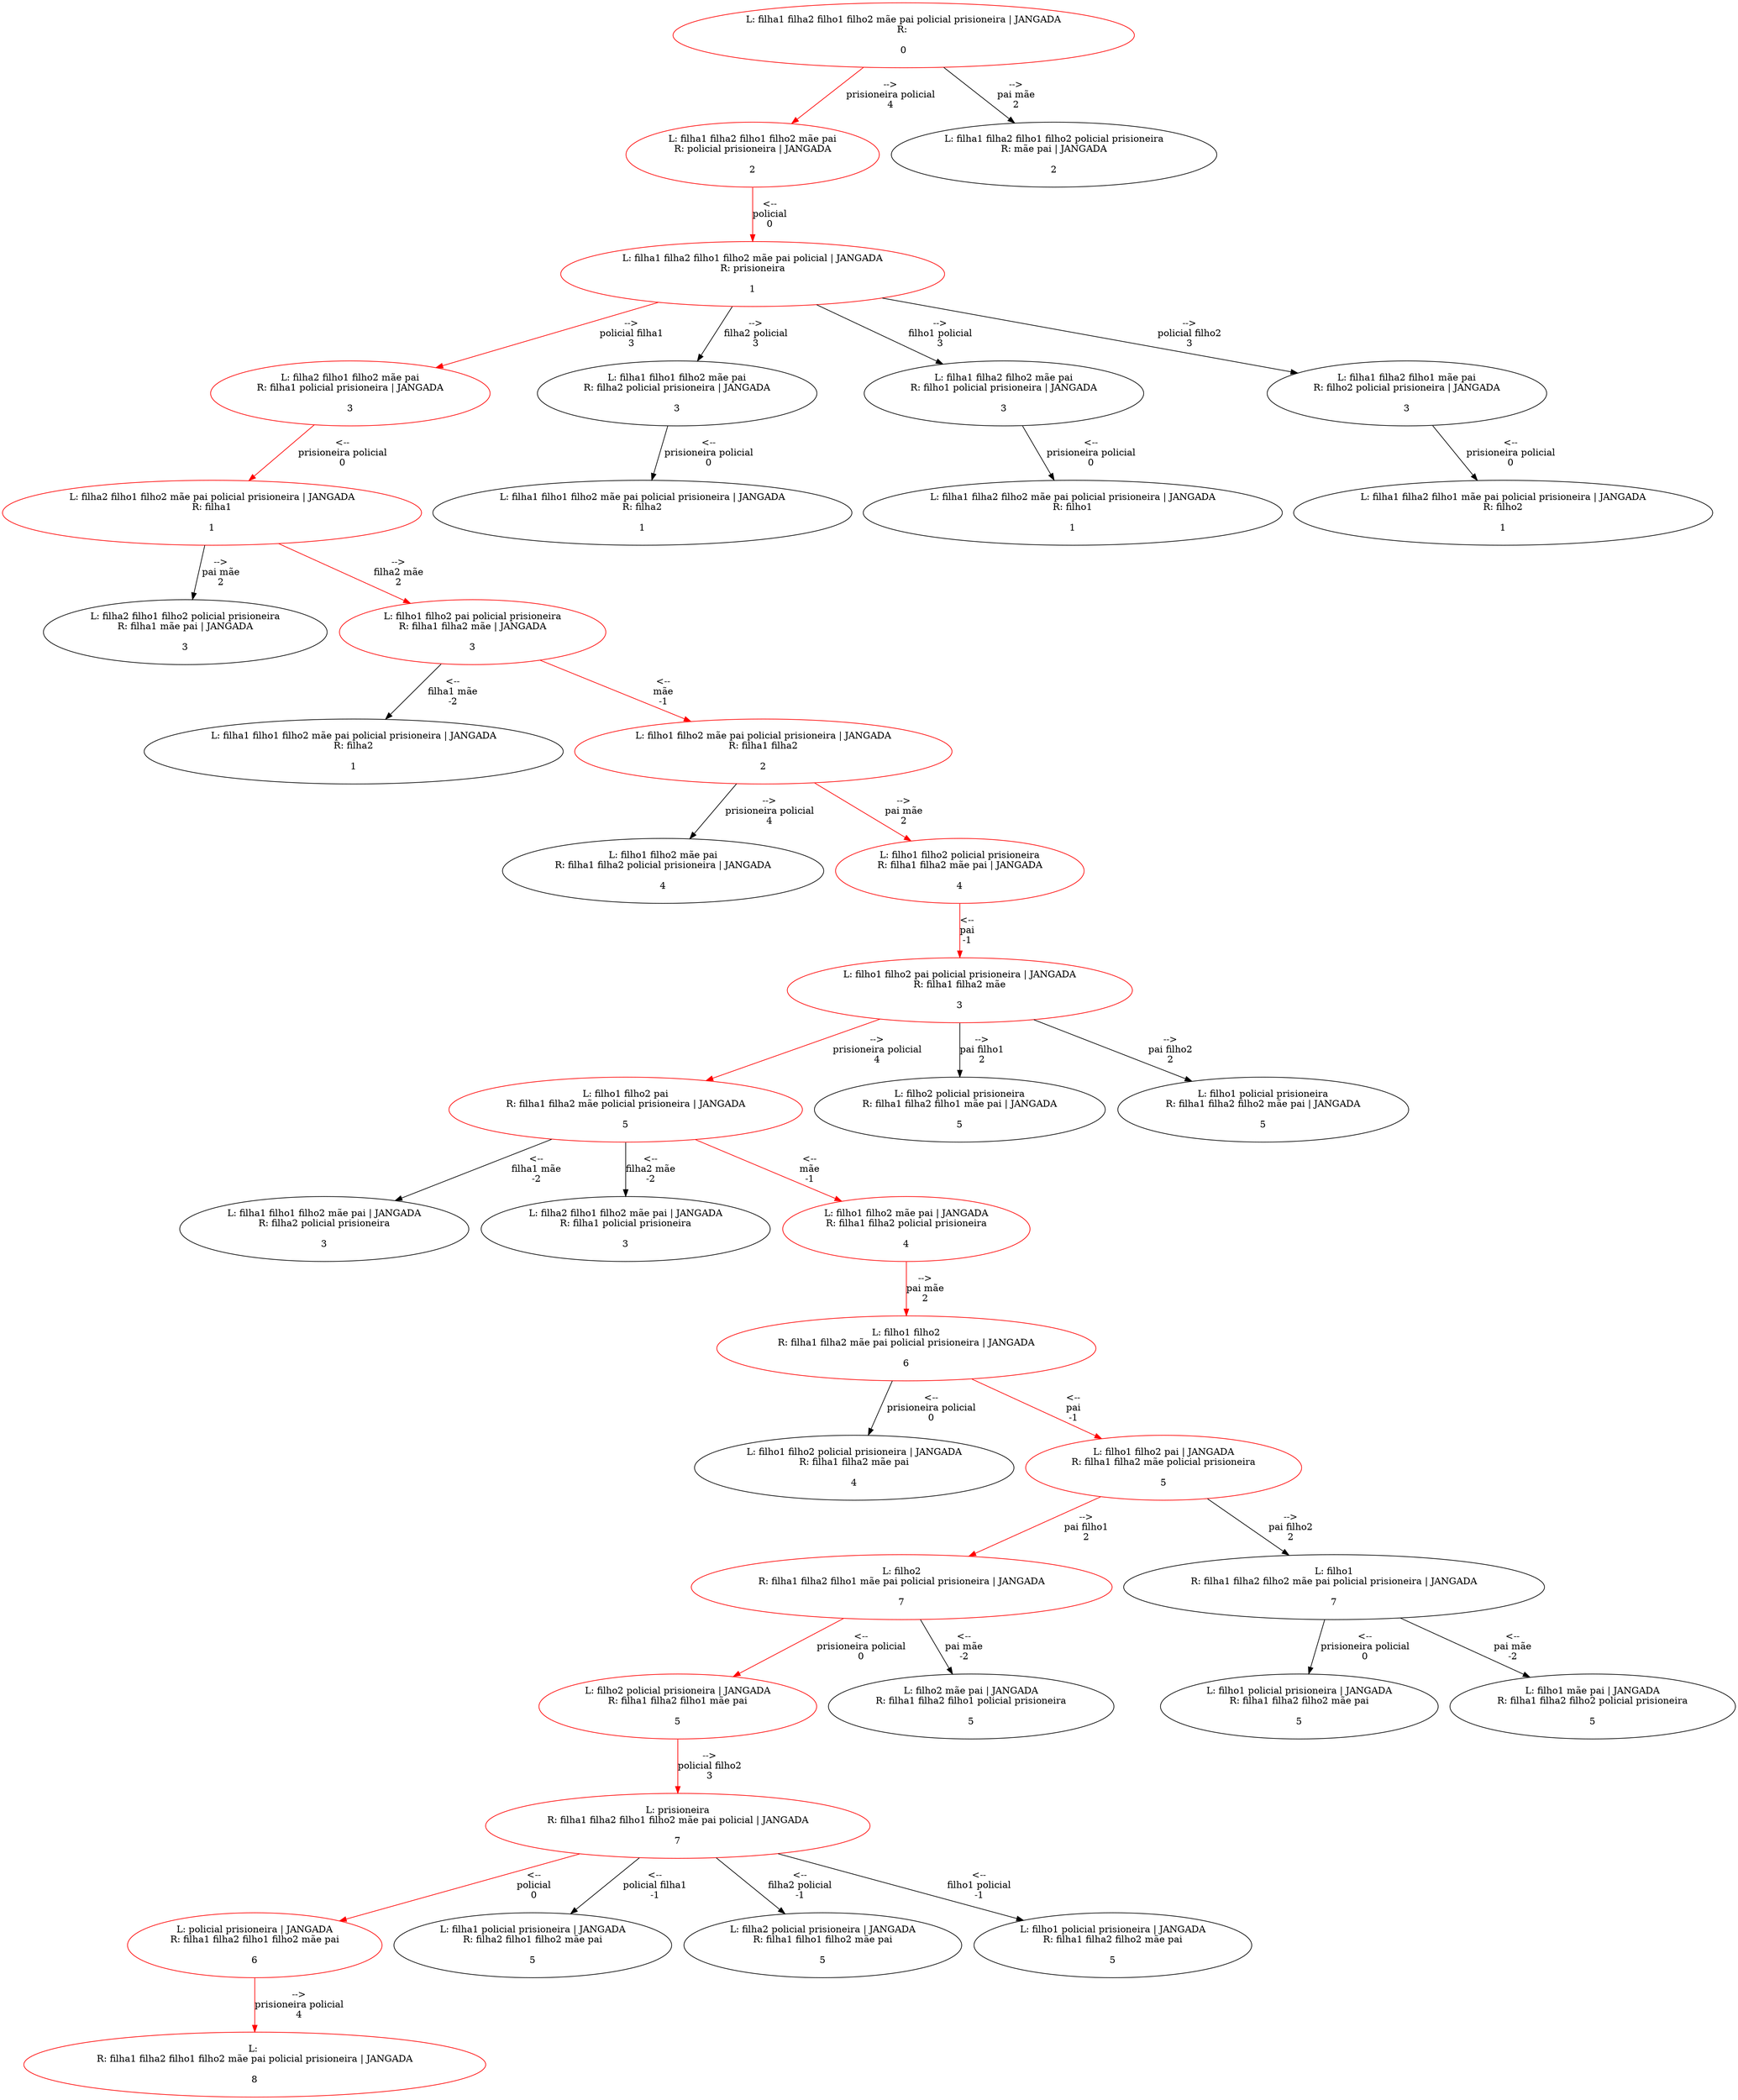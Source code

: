 digraph {
0 [label="L: filha1 filha2 filho1 filho2 mãe pai policial prisioneira | JANGADA
R: 

0"][color="red"]
0 -> 1 [label="-->
prisioneira policial
4"][color="red"]
1 [label="L: filha1 filha2 filho1 filho2 mãe pai
R: policial prisioneira | JANGADA

2"][color="red"]
1 -> 3 [label="<--
policial
0"][color="red"]
3 [label="L: filha1 filha2 filho1 filho2 mãe pai policial | JANGADA
R: prisioneira

1"][color="red"]
3 -> 4 [label="-->
policial filha1
3"][color="red"]
4 [label="L: filha2 filho1 filho2 mãe pai
R: filha1 policial prisioneira | JANGADA

3"][color="red"]
4 -> 8 [label="<--
prisioneira policial
0"][color="red"]
8 [label="L: filha2 filho1 filho2 mãe pai policial prisioneira | JANGADA
R: filha1

1"][color="red"]
8 -> 12 [label="-->
pai mãe
2"]
12 [label="L: filha2 filho1 filho2 policial prisioneira
R: filha1 mãe pai | JANGADA

3"]
8 -> 13 [label="-->
filha2 mãe
2"][color="red"]
13 [label="L: filho1 filho2 pai policial prisioneira
R: filha1 filha2 mãe | JANGADA

3"][color="red"]
13 -> 14 [label="<--
filha1 mãe
-2"]
14 [label="L: filha1 filho1 filho2 mãe pai policial prisioneira | JANGADA
R: filha2

1"]
13 -> 15 [label="<--
mãe
-1"][color="red"]
15 [label="L: filho1 filho2 mãe pai policial prisioneira | JANGADA
R: filha1 filha2

2"][color="red"]
15 -> 16 [label="-->
prisioneira policial
4"]
16 [label="L: filho1 filho2 mãe pai
R: filha1 filha2 policial prisioneira | JANGADA

4"]
15 -> 17 [label="-->
pai mãe
2"][color="red"]
17 [label="L: filho1 filho2 policial prisioneira
R: filha1 filha2 mãe pai | JANGADA

4"][color="red"]
17 -> 18 [label="<--
pai
-1"][color="red"]
18 [label="L: filho1 filho2 pai policial prisioneira | JANGADA
R: filha1 filha2 mãe

3"][color="red"]
18 -> 19 [label="-->
prisioneira policial
4"][color="red"]
19 [label="L: filho1 filho2 pai
R: filha1 filha2 mãe policial prisioneira | JANGADA

5"][color="red"]
19 -> 22 [label="<--
filha1 mãe
-2"]
22 [label="L: filha1 filho1 filho2 mãe pai | JANGADA
R: filha2 policial prisioneira

3"]
19 -> 23 [label="<--
filha2 mãe
-2"]
23 [label="L: filha2 filho1 filho2 mãe pai | JANGADA
R: filha1 policial prisioneira

3"]
19 -> 24 [label="<--
mãe
-1"][color="red"]
24 [label="L: filho1 filho2 mãe pai | JANGADA
R: filha1 filha2 policial prisioneira

4"][color="red"]
24 -> 25 [label="-->
pai mãe
2"][color="red"]
25 [label="L: filho1 filho2
R: filha1 filha2 mãe pai policial prisioneira | JANGADA

6"][color="red"]
25 -> 26 [label="<--
prisioneira policial
0"]
26 [label="L: filho1 filho2 policial prisioneira | JANGADA
R: filha1 filha2 mãe pai

4"]
25 -> 27 [label="<--
pai
-1"][color="red"]
27 [label="L: filho1 filho2 pai | JANGADA
R: filha1 filha2 mãe policial prisioneira

5"][color="red"]
27 -> 28 [label="-->
pai filho1
2"][color="red"]
28 [label="L: filho2
R: filha1 filha2 filho1 mãe pai policial prisioneira | JANGADA

7"][color="red"]
28 -> 30 [label="<--
prisioneira policial
0"][color="red"]
30 [label="L: filho2 policial prisioneira | JANGADA
R: filha1 filha2 filho1 mãe pai

5"][color="red"]
30 -> 34 [label="-->
policial filho2
3"][color="red"]
34 [label="L: prisioneira
R: filha1 filha2 filho1 filho2 mãe pai policial | JANGADA

7"][color="red"]
34 -> 35 [label="<--
policial
0"][color="red"]
35 [label="L: policial prisioneira | JANGADA
R: filha1 filha2 filho1 filho2 mãe pai

6"][color="red"]
35 -> 39 [label="-->
prisioneira policial
4"][color="red"]
39 [label="L: 
R: filha1 filha2 filho1 filho2 mãe pai policial prisioneira | JANGADA

8"][color="red"]
34 -> 36 [label="<--
policial filha1
-1"]
36 [label="L: filha1 policial prisioneira | JANGADA
R: filha2 filho1 filho2 mãe pai

5"]
34 -> 37 [label="<--
filha2 policial
-1"]
37 [label="L: filha2 policial prisioneira | JANGADA
R: filha1 filho1 filho2 mãe pai

5"]
34 -> 38 [label="<--
filho1 policial
-1"]
38 [label="L: filho1 policial prisioneira | JANGADA
R: filha1 filha2 filho2 mãe pai

5"]
28 -> 31 [label="<--
pai mãe
-2"]
31 [label="L: filho2 mãe pai | JANGADA
R: filha1 filha2 filho1 policial prisioneira

5"]
27 -> 29 [label="-->
pai filho2
2"]
29 [label="L: filho1
R: filha1 filha2 filho2 mãe pai policial prisioneira | JANGADA

7"]
29 -> 32 [label="<--
prisioneira policial
0"]
32 [label="L: filho1 policial prisioneira | JANGADA
R: filha1 filha2 filho2 mãe pai

5"]
29 -> 33 [label="<--
pai mãe
-2"]
33 [label="L: filho1 mãe pai | JANGADA
R: filha1 filha2 filho2 policial prisioneira

5"]
18 -> 20 [label="-->
pai filho1
2"]
20 [label="L: filho2 policial prisioneira
R: filha1 filha2 filho1 mãe pai | JANGADA

5"]
18 -> 21 [label="-->
pai filho2
2"]
21 [label="L: filho1 policial prisioneira
R: filha1 filha2 filho2 mãe pai | JANGADA

5"]
3 -> 5 [label="-->
filha2 policial
3"]
5 [label="L: filha1 filho1 filho2 mãe pai
R: filha2 policial prisioneira | JANGADA

3"]
5 -> 9 [label="<--
prisioneira policial
0"]
9 [label="L: filha1 filho1 filho2 mãe pai policial prisioneira | JANGADA
R: filha2

1"]
3 -> 6 [label="-->
filho1 policial
3"]
6 [label="L: filha1 filha2 filho2 mãe pai
R: filho1 policial prisioneira | JANGADA

3"]
6 -> 10 [label="<--
prisioneira policial
0"]
10 [label="L: filha1 filha2 filho2 mãe pai policial prisioneira | JANGADA
R: filho1

1"]
3 -> 7 [label="-->
policial filho2
3"]
7 [label="L: filha1 filha2 filho1 mãe pai
R: filho2 policial prisioneira | JANGADA

3"]
7 -> 11 [label="<--
prisioneira policial
0"]
11 [label="L: filha1 filha2 filho1 mãe pai policial prisioneira | JANGADA
R: filho2

1"]
0 -> 2 [label="-->
pai mãe
2"]
2 [label="L: filha1 filha2 filho1 filho2 policial prisioneira
R: mãe pai | JANGADA

2"]
}
